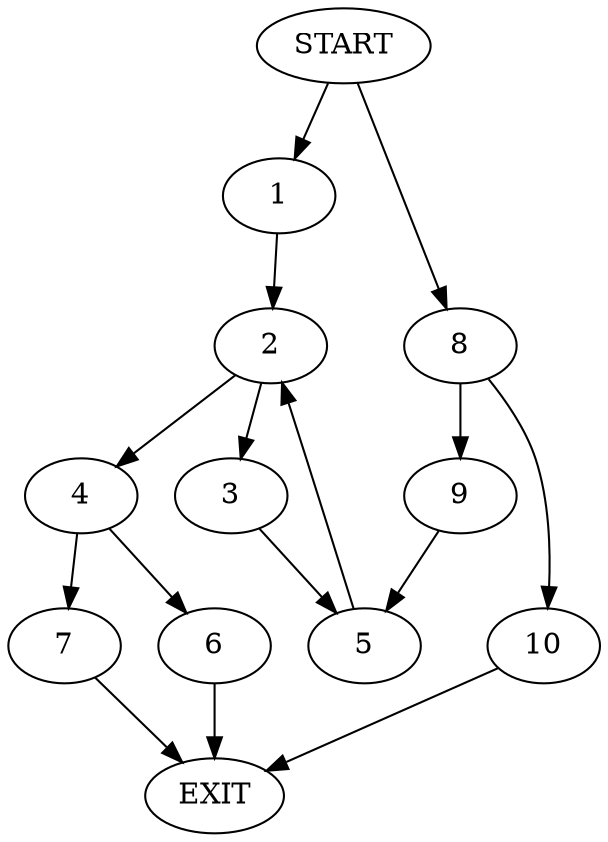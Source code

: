 digraph {
0 [label="START"]
11 [label="EXIT"]
0 -> 1
1 -> 2
2 -> 3
2 -> 4
3 -> 5
4 -> 6
4 -> 7
5 -> 2
0 -> 8
8 -> 9
8 -> 10
10 -> 11
9 -> 5
7 -> 11
6 -> 11
}
